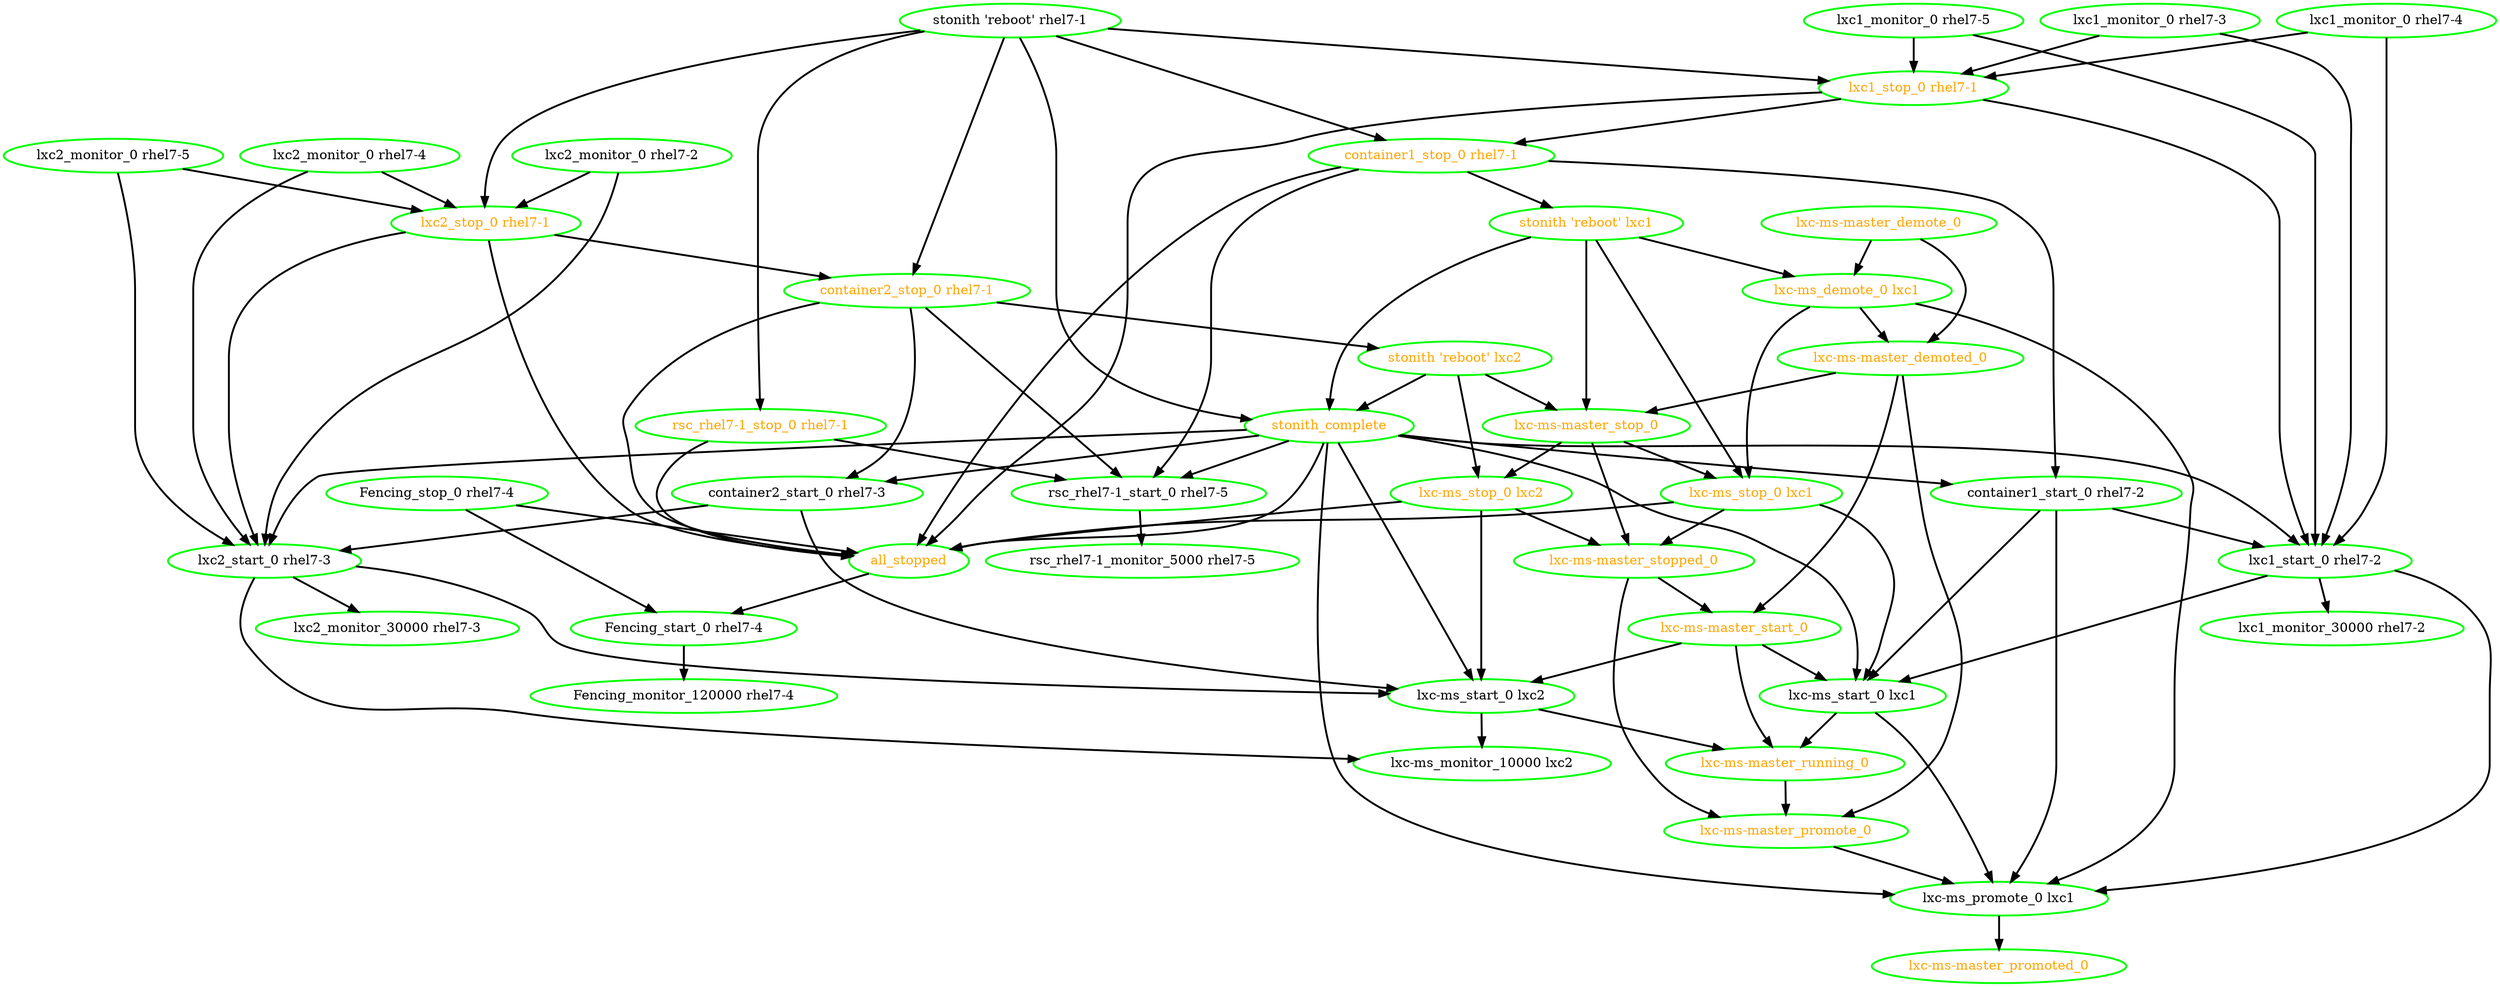 digraph "g" {
"Fencing_monitor_120000 rhel7-4" [ style=bold color="green" fontcolor="black"]
"Fencing_start_0 rhel7-4" -> "Fencing_monitor_120000 rhel7-4" [ style = bold]
"Fencing_start_0 rhel7-4" [ style=bold color="green" fontcolor="black"]
"Fencing_stop_0 rhel7-4" -> "Fencing_start_0 rhel7-4" [ style = bold]
"Fencing_stop_0 rhel7-4" -> "all_stopped" [ style = bold]
"Fencing_stop_0 rhel7-4" [ style=bold color="green" fontcolor="black"]
"all_stopped" -> "Fencing_start_0 rhel7-4" [ style = bold]
"all_stopped" [ style=bold color="green" fontcolor="orange"]
"container1_start_0 rhel7-2" -> "lxc-ms_promote_0 lxc1" [ style = bold]
"container1_start_0 rhel7-2" -> "lxc-ms_start_0 lxc1" [ style = bold]
"container1_start_0 rhel7-2" -> "lxc1_start_0 rhel7-2" [ style = bold]
"container1_start_0 rhel7-2" [ style=bold color="green" fontcolor="black"]
"container1_stop_0 rhel7-1" -> "all_stopped" [ style = bold]
"container1_stop_0 rhel7-1" -> "container1_start_0 rhel7-2" [ style = bold]
"container1_stop_0 rhel7-1" -> "rsc_rhel7-1_start_0 rhel7-5" [ style = bold]
"container1_stop_0 rhel7-1" -> "stonith 'reboot' lxc1" [ style = bold]
"container1_stop_0 rhel7-1" [ style=bold color="green" fontcolor="orange"]
"container2_start_0 rhel7-3" -> "lxc-ms_start_0 lxc2" [ style = bold]
"container2_start_0 rhel7-3" -> "lxc2_start_0 rhel7-3" [ style = bold]
"container2_start_0 rhel7-3" [ style=bold color="green" fontcolor="black"]
"container2_stop_0 rhel7-1" -> "all_stopped" [ style = bold]
"container2_stop_0 rhel7-1" -> "container2_start_0 rhel7-3" [ style = bold]
"container2_stop_0 rhel7-1" -> "rsc_rhel7-1_start_0 rhel7-5" [ style = bold]
"container2_stop_0 rhel7-1" -> "stonith 'reboot' lxc2" [ style = bold]
"container2_stop_0 rhel7-1" [ style=bold color="green" fontcolor="orange"]
"lxc-ms-master_demote_0" -> "lxc-ms-master_demoted_0" [ style = bold]
"lxc-ms-master_demote_0" -> "lxc-ms_demote_0 lxc1" [ style = bold]
"lxc-ms-master_demote_0" [ style=bold color="green" fontcolor="orange"]
"lxc-ms-master_demoted_0" -> "lxc-ms-master_promote_0" [ style = bold]
"lxc-ms-master_demoted_0" -> "lxc-ms-master_start_0" [ style = bold]
"lxc-ms-master_demoted_0" -> "lxc-ms-master_stop_0" [ style = bold]
"lxc-ms-master_demoted_0" [ style=bold color="green" fontcolor="orange"]
"lxc-ms-master_promote_0" -> "lxc-ms_promote_0 lxc1" [ style = bold]
"lxc-ms-master_promote_0" [ style=bold color="green" fontcolor="orange"]
"lxc-ms-master_promoted_0" [ style=bold color="green" fontcolor="orange"]
"lxc-ms-master_running_0" -> "lxc-ms-master_promote_0" [ style = bold]
"lxc-ms-master_running_0" [ style=bold color="green" fontcolor="orange"]
"lxc-ms-master_start_0" -> "lxc-ms-master_running_0" [ style = bold]
"lxc-ms-master_start_0" -> "lxc-ms_start_0 lxc1" [ style = bold]
"lxc-ms-master_start_0" -> "lxc-ms_start_0 lxc2" [ style = bold]
"lxc-ms-master_start_0" [ style=bold color="green" fontcolor="orange"]
"lxc-ms-master_stop_0" -> "lxc-ms-master_stopped_0" [ style = bold]
"lxc-ms-master_stop_0" -> "lxc-ms_stop_0 lxc1" [ style = bold]
"lxc-ms-master_stop_0" -> "lxc-ms_stop_0 lxc2" [ style = bold]
"lxc-ms-master_stop_0" [ style=bold color="green" fontcolor="orange"]
"lxc-ms-master_stopped_0" -> "lxc-ms-master_promote_0" [ style = bold]
"lxc-ms-master_stopped_0" -> "lxc-ms-master_start_0" [ style = bold]
"lxc-ms-master_stopped_0" [ style=bold color="green" fontcolor="orange"]
"lxc-ms_demote_0 lxc1" -> "lxc-ms-master_demoted_0" [ style = bold]
"lxc-ms_demote_0 lxc1" -> "lxc-ms_promote_0 lxc1" [ style = bold]
"lxc-ms_demote_0 lxc1" -> "lxc-ms_stop_0 lxc1" [ style = bold]
"lxc-ms_demote_0 lxc1" [ style=bold color="green" fontcolor="orange"]
"lxc-ms_monitor_10000 lxc2" [ style=bold color="green" fontcolor="black"]
"lxc-ms_promote_0 lxc1" -> "lxc-ms-master_promoted_0" [ style = bold]
"lxc-ms_promote_0 lxc1" [ style=bold color="green" fontcolor="black"]
"lxc-ms_start_0 lxc1" -> "lxc-ms-master_running_0" [ style = bold]
"lxc-ms_start_0 lxc1" -> "lxc-ms_promote_0 lxc1" [ style = bold]
"lxc-ms_start_0 lxc1" [ style=bold color="green" fontcolor="black"]
"lxc-ms_start_0 lxc2" -> "lxc-ms-master_running_0" [ style = bold]
"lxc-ms_start_0 lxc2" -> "lxc-ms_monitor_10000 lxc2" [ style = bold]
"lxc-ms_start_0 lxc2" [ style=bold color="green" fontcolor="black"]
"lxc-ms_stop_0 lxc1" -> "all_stopped" [ style = bold]
"lxc-ms_stop_0 lxc1" -> "lxc-ms-master_stopped_0" [ style = bold]
"lxc-ms_stop_0 lxc1" -> "lxc-ms_start_0 lxc1" [ style = bold]
"lxc-ms_stop_0 lxc1" [ style=bold color="green" fontcolor="orange"]
"lxc-ms_stop_0 lxc2" -> "all_stopped" [ style = bold]
"lxc-ms_stop_0 lxc2" -> "lxc-ms-master_stopped_0" [ style = bold]
"lxc-ms_stop_0 lxc2" -> "lxc-ms_start_0 lxc2" [ style = bold]
"lxc-ms_stop_0 lxc2" [ style=bold color="green" fontcolor="orange"]
"lxc1_monitor_0 rhel7-3" -> "lxc1_start_0 rhel7-2" [ style = bold]
"lxc1_monitor_0 rhel7-3" -> "lxc1_stop_0 rhel7-1" [ style = bold]
"lxc1_monitor_0 rhel7-3" [ style=bold color="green" fontcolor="black"]
"lxc1_monitor_0 rhel7-4" -> "lxc1_start_0 rhel7-2" [ style = bold]
"lxc1_monitor_0 rhel7-4" -> "lxc1_stop_0 rhel7-1" [ style = bold]
"lxc1_monitor_0 rhel7-4" [ style=bold color="green" fontcolor="black"]
"lxc1_monitor_0 rhel7-5" -> "lxc1_start_0 rhel7-2" [ style = bold]
"lxc1_monitor_0 rhel7-5" -> "lxc1_stop_0 rhel7-1" [ style = bold]
"lxc1_monitor_0 rhel7-5" [ style=bold color="green" fontcolor="black"]
"lxc1_monitor_30000 rhel7-2" [ style=bold color="green" fontcolor="black"]
"lxc1_start_0 rhel7-2" -> "lxc-ms_promote_0 lxc1" [ style = bold]
"lxc1_start_0 rhel7-2" -> "lxc-ms_start_0 lxc1" [ style = bold]
"lxc1_start_0 rhel7-2" -> "lxc1_monitor_30000 rhel7-2" [ style = bold]
"lxc1_start_0 rhel7-2" [ style=bold color="green" fontcolor="black"]
"lxc1_stop_0 rhel7-1" -> "all_stopped" [ style = bold]
"lxc1_stop_0 rhel7-1" -> "container1_stop_0 rhel7-1" [ style = bold]
"lxc1_stop_0 rhel7-1" -> "lxc1_start_0 rhel7-2" [ style = bold]
"lxc1_stop_0 rhel7-1" [ style=bold color="green" fontcolor="orange"]
"lxc2_monitor_0 rhel7-2" -> "lxc2_start_0 rhel7-3" [ style = bold]
"lxc2_monitor_0 rhel7-2" -> "lxc2_stop_0 rhel7-1" [ style = bold]
"lxc2_monitor_0 rhel7-2" [ style=bold color="green" fontcolor="black"]
"lxc2_monitor_0 rhel7-4" -> "lxc2_start_0 rhel7-3" [ style = bold]
"lxc2_monitor_0 rhel7-4" -> "lxc2_stop_0 rhel7-1" [ style = bold]
"lxc2_monitor_0 rhel7-4" [ style=bold color="green" fontcolor="black"]
"lxc2_monitor_0 rhel7-5" -> "lxc2_start_0 rhel7-3" [ style = bold]
"lxc2_monitor_0 rhel7-5" -> "lxc2_stop_0 rhel7-1" [ style = bold]
"lxc2_monitor_0 rhel7-5" [ style=bold color="green" fontcolor="black"]
"lxc2_monitor_30000 rhel7-3" [ style=bold color="green" fontcolor="black"]
"lxc2_start_0 rhel7-3" -> "lxc-ms_monitor_10000 lxc2" [ style = bold]
"lxc2_start_0 rhel7-3" -> "lxc-ms_start_0 lxc2" [ style = bold]
"lxc2_start_0 rhel7-3" -> "lxc2_monitor_30000 rhel7-3" [ style = bold]
"lxc2_start_0 rhel7-3" [ style=bold color="green" fontcolor="black"]
"lxc2_stop_0 rhel7-1" -> "all_stopped" [ style = bold]
"lxc2_stop_0 rhel7-1" -> "container2_stop_0 rhel7-1" [ style = bold]
"lxc2_stop_0 rhel7-1" -> "lxc2_start_0 rhel7-3" [ style = bold]
"lxc2_stop_0 rhel7-1" [ style=bold color="green" fontcolor="orange"]
"rsc_rhel7-1_monitor_5000 rhel7-5" [ style=bold color="green" fontcolor="black"]
"rsc_rhel7-1_start_0 rhel7-5" -> "rsc_rhel7-1_monitor_5000 rhel7-5" [ style = bold]
"rsc_rhel7-1_start_0 rhel7-5" [ style=bold color="green" fontcolor="black"]
"rsc_rhel7-1_stop_0 rhel7-1" -> "all_stopped" [ style = bold]
"rsc_rhel7-1_stop_0 rhel7-1" -> "rsc_rhel7-1_start_0 rhel7-5" [ style = bold]
"rsc_rhel7-1_stop_0 rhel7-1" [ style=bold color="green" fontcolor="orange"]
"stonith 'reboot' lxc1" -> "lxc-ms-master_stop_0" [ style = bold]
"stonith 'reboot' lxc1" -> "lxc-ms_demote_0 lxc1" [ style = bold]
"stonith 'reboot' lxc1" -> "lxc-ms_stop_0 lxc1" [ style = bold]
"stonith 'reboot' lxc1" -> "stonith_complete" [ style = bold]
"stonith 'reboot' lxc1" [ style=bold color="green" fontcolor="orange"]
"stonith 'reboot' lxc2" -> "lxc-ms-master_stop_0" [ style = bold]
"stonith 'reboot' lxc2" -> "lxc-ms_stop_0 lxc2" [ style = bold]
"stonith 'reboot' lxc2" -> "stonith_complete" [ style = bold]
"stonith 'reboot' lxc2" [ style=bold color="green" fontcolor="orange"]
"stonith 'reboot' rhel7-1" -> "container1_stop_0 rhel7-1" [ style = bold]
"stonith 'reboot' rhel7-1" -> "container2_stop_0 rhel7-1" [ style = bold]
"stonith 'reboot' rhel7-1" -> "lxc1_stop_0 rhel7-1" [ style = bold]
"stonith 'reboot' rhel7-1" -> "lxc2_stop_0 rhel7-1" [ style = bold]
"stonith 'reboot' rhel7-1" -> "rsc_rhel7-1_stop_0 rhel7-1" [ style = bold]
"stonith 'reboot' rhel7-1" -> "stonith_complete" [ style = bold]
"stonith 'reboot' rhel7-1" [ style=bold color="green" fontcolor="black"]
"stonith_complete" -> "all_stopped" [ style = bold]
"stonith_complete" -> "container1_start_0 rhel7-2" [ style = bold]
"stonith_complete" -> "container2_start_0 rhel7-3" [ style = bold]
"stonith_complete" -> "lxc-ms_promote_0 lxc1" [ style = bold]
"stonith_complete" -> "lxc-ms_start_0 lxc1" [ style = bold]
"stonith_complete" -> "lxc-ms_start_0 lxc2" [ style = bold]
"stonith_complete" -> "lxc1_start_0 rhel7-2" [ style = bold]
"stonith_complete" -> "lxc2_start_0 rhel7-3" [ style = bold]
"stonith_complete" -> "rsc_rhel7-1_start_0 rhel7-5" [ style = bold]
"stonith_complete" [ style=bold color="green" fontcolor="orange"]
}
